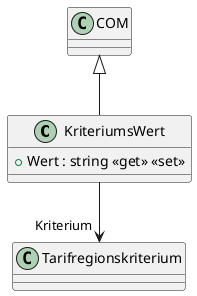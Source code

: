 @startuml
class KriteriumsWert {
    + Wert : string <<get>> <<set>>
}
COM <|-- KriteriumsWert
KriteriumsWert --> "Kriterium" Tarifregionskriterium
@enduml
